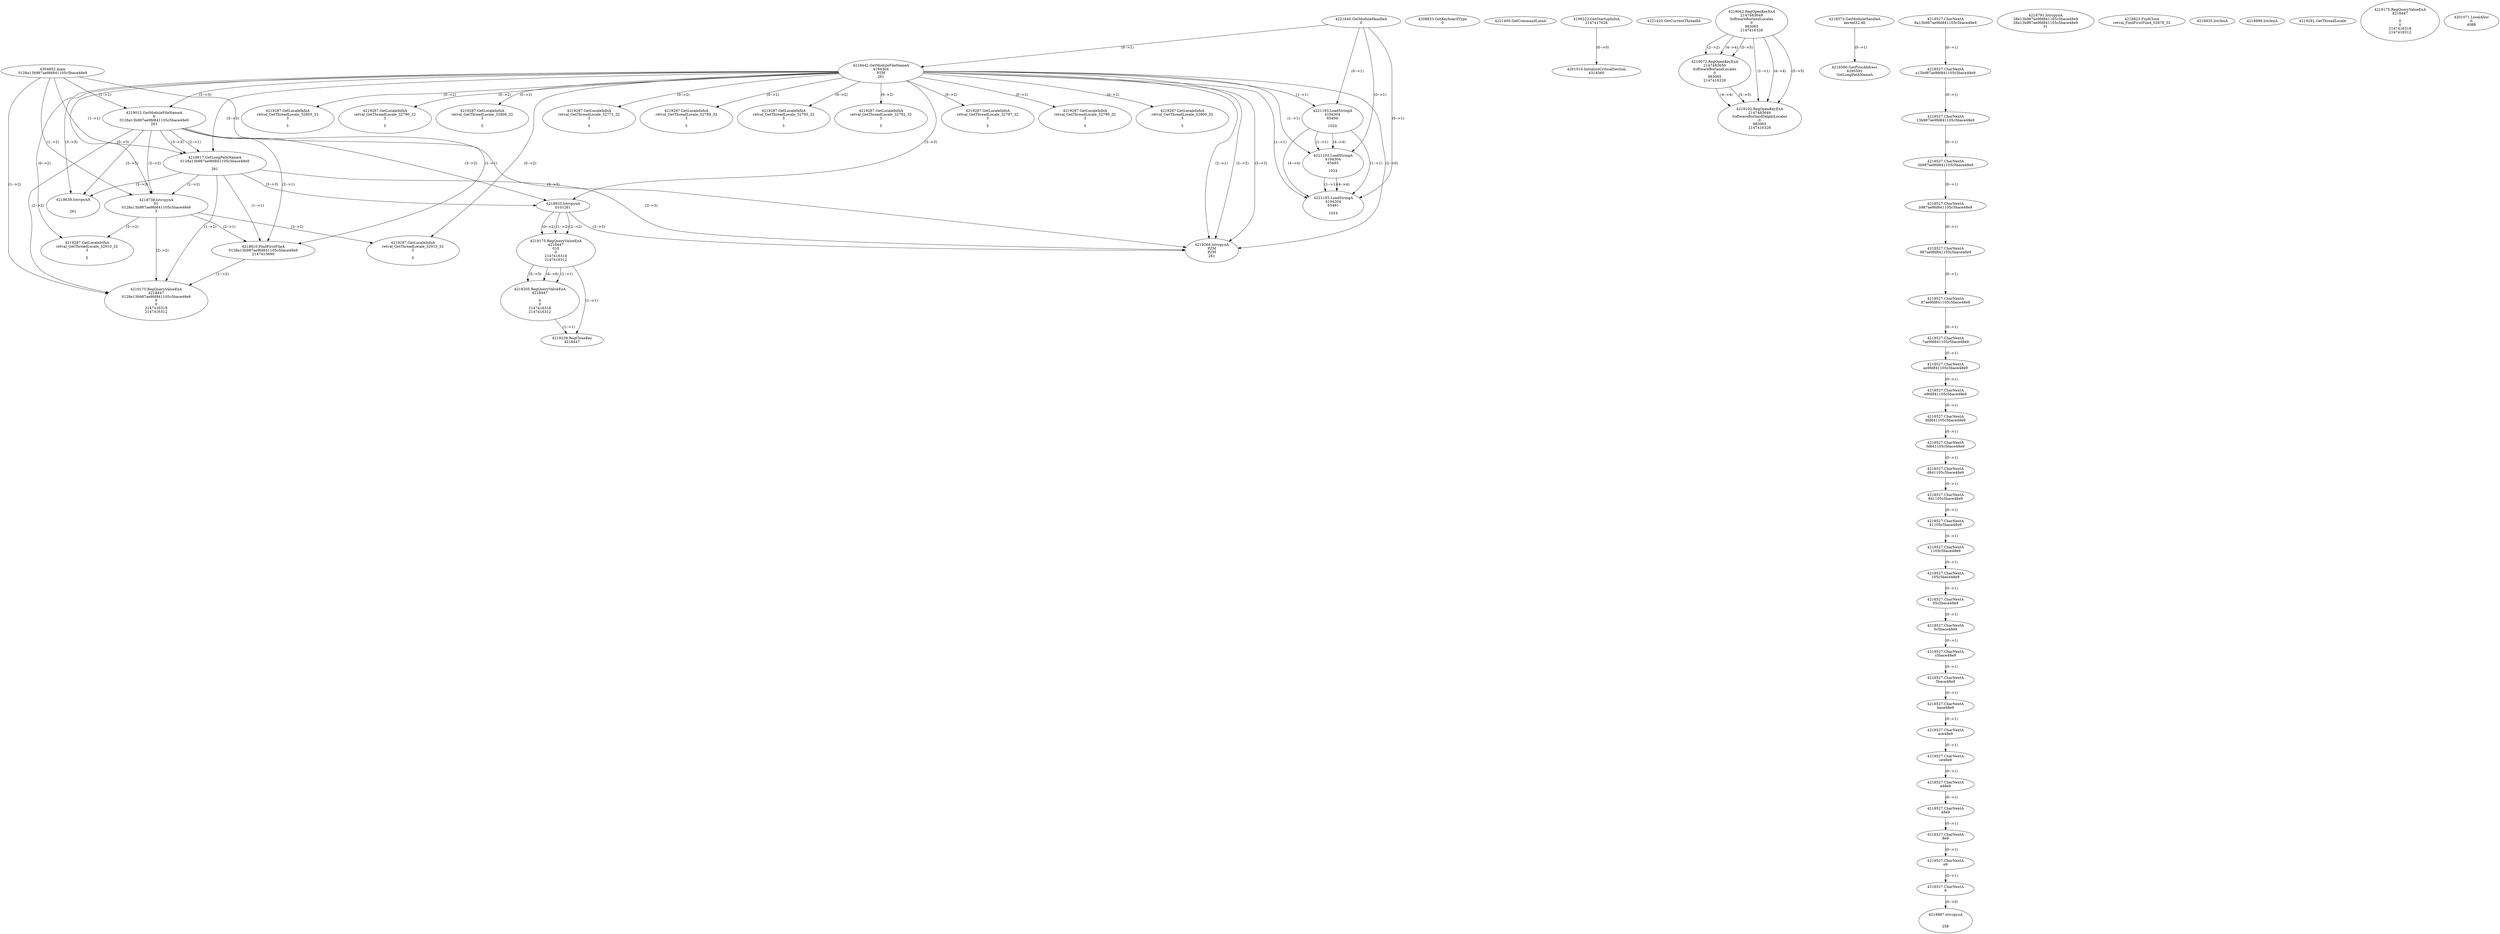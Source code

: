 // Global SCDG with merge call
digraph {
	0 [label="4304852.main
0128a13b987ae9fd841105c5bace48e9"]
	1 [label="4221640.GetModuleHandleA
0"]
	2 [label="4208833.GetKeyboardType
0"]
	3 [label="4221400.GetCommandLineA
"]
	4 [label="4199222.GetStartupInfoA
2147417628"]
	5 [label="4221420.GetCurrentThreadId
"]
	6 [label="4218442.GetModuleFileNameA
4194304
PZM
261"]
	1 -> 6 [label="(0-->1)"]
	7 [label="4219012.GetModuleFileNameA
0
0128a13b987ae9fd841105c5bace48e9
261"]
	0 -> 7 [label="(1-->2)"]
	6 -> 7 [label="(3-->3)"]
	8 [label="4219042.RegOpenKeyExA
2147483649
Software\Borland\Locales
0
983065
2147416328"]
	9 [label="4218573.GetModuleHandleA
kernel32.dll"]
	10 [label="4218590.GetProcAddress
6295592
GetLongPathNameA"]
	9 -> 10 [label="(0-->1)"]
	11 [label="4218617.GetLongPathNameA
0128a13b987ae9fd841105c5bace48e9

261"]
	0 -> 11 [label="(1-->1)"]
	7 -> 11 [label="(2-->1)"]
	6 -> 11 [label="(3-->3)"]
	7 -> 11 [label="(3-->3)"]
	12 [label="4218738.lstrcpynA
01
0128a13b987ae9fd841105c5bace48e9
3"]
	0 -> 12 [label="(1-->2)"]
	7 -> 12 [label="(2-->2)"]
	11 -> 12 [label="(1-->2)"]
	6 -> 12 [label="(0-->3)"]
	13 [label="4218527.CharNextA
8a13b987ae9fd841105c5bace48e9"]
	14 [label="4218527.CharNextA
a13b987ae9fd841105c5bace48e9"]
	13 -> 14 [label="(0-->1)"]
	15 [label="4218527.CharNextA
13b987ae9fd841105c5bace48e9"]
	14 -> 15 [label="(0-->1)"]
	16 [label="4218527.CharNextA
3b987ae9fd841105c5bace48e9"]
	15 -> 16 [label="(0-->1)"]
	17 [label="4218527.CharNextA
b987ae9fd841105c5bace48e9"]
	16 -> 17 [label="(0-->1)"]
	18 [label="4218527.CharNextA
987ae9fd841105c5bace48e9"]
	17 -> 18 [label="(0-->1)"]
	19 [label="4218527.CharNextA
87ae9fd841105c5bace48e9"]
	18 -> 19 [label="(0-->1)"]
	20 [label="4218527.CharNextA
7ae9fd841105c5bace48e9"]
	19 -> 20 [label="(0-->1)"]
	21 [label="4218527.CharNextA
ae9fd841105c5bace48e9"]
	20 -> 21 [label="(0-->1)"]
	22 [label="4218527.CharNextA
e9fd841105c5bace48e9"]
	21 -> 22 [label="(0-->1)"]
	23 [label="4218527.CharNextA
9fd841105c5bace48e9"]
	22 -> 23 [label="(0-->1)"]
	24 [label="4218527.CharNextA
fd841105c5bace48e9"]
	23 -> 24 [label="(0-->1)"]
	25 [label="4218527.CharNextA
d841105c5bace48e9"]
	24 -> 25 [label="(0-->1)"]
	26 [label="4218527.CharNextA
841105c5bace48e9"]
	25 -> 26 [label="(0-->1)"]
	27 [label="4218527.CharNextA
41105c5bace48e9"]
	26 -> 27 [label="(0-->1)"]
	28 [label="4218527.CharNextA
1105c5bace48e9"]
	27 -> 28 [label="(0-->1)"]
	29 [label="4218527.CharNextA
105c5bace48e9"]
	28 -> 29 [label="(0-->1)"]
	30 [label="4218527.CharNextA
05c5bace48e9"]
	29 -> 30 [label="(0-->1)"]
	31 [label="4218527.CharNextA
5c5bace48e9"]
	30 -> 31 [label="(0-->1)"]
	32 [label="4218527.CharNextA
c5bace48e9"]
	31 -> 32 [label="(0-->1)"]
	33 [label="4218527.CharNextA
5bace48e9"]
	32 -> 33 [label="(0-->1)"]
	34 [label="4218527.CharNextA
bace48e9"]
	33 -> 34 [label="(0-->1)"]
	35 [label="4218527.CharNextA
ace48e9"]
	34 -> 35 [label="(0-->1)"]
	36 [label="4218527.CharNextA
ce48e9"]
	35 -> 36 [label="(0-->1)"]
	37 [label="4218527.CharNextA
e48e9"]
	36 -> 37 [label="(0-->1)"]
	38 [label="4218527.CharNextA
48e9"]
	37 -> 38 [label="(0-->1)"]
	39 [label="4218527.CharNextA
8e9"]
	38 -> 39 [label="(0-->1)"]
	40 [label="4218527.CharNextA
e9"]
	39 -> 40 [label="(0-->1)"]
	41 [label="4218527.CharNextA
9"]
	40 -> 41 [label="(0-->1)"]
	42 [label="4218791.lstrcpynA
28a13b987ae9fd841105c5bace48e9
28a13b987ae9fd841105c5bace48e9
31"]
	43 [label="4218810.FindFirstFileA
0128a13b987ae9fd841105c5bace48e9
2147415690"]
	0 -> 43 [label="(1-->1)"]
	7 -> 43 [label="(2-->1)"]
	11 -> 43 [label="(1-->1)"]
	12 -> 43 [label="(2-->1)"]
	44 [label="4218823.FindClose
retval_FindFirstFileA_32878_32"]
	45 [label="4218835.lstrlenA
"]
	46 [label="4218887.lstrcpynA


258"]
	41 -> 46 [label="(0-->0)"]
	47 [label="4218899.lstrlenA
"]
	48 [label="4218933.lstrcpynA
01\
01\
261"]
	6 -> 48 [label="(3-->3)"]
	7 -> 48 [label="(3-->3)"]
	11 -> 48 [label="(3-->3)"]
	49 [label="4219175.RegQueryValueExA
4218447
01\
0
0
2147416318
2147416312"]
	48 -> 49 [label="(1-->2)"]
	48 -> 49 [label="(2-->2)"]
	48 -> 49 [label="(0-->2)"]
	50 [label="4219205.RegQueryValueExA
4218447

0
0
2147416318
2147416312"]
	49 -> 50 [label="(1-->1)"]
	49 -> 50 [label="(5-->5)"]
	49 -> 50 [label="(6-->6)"]
	51 [label="4219239.RegCloseKey
4218447"]
	49 -> 51 [label="(1-->1)"]
	50 -> 51 [label="(1-->1)"]
	52 [label="4219268.lstrcpynA
PZM
PZM
261"]
	6 -> 52 [label="(2-->1)"]
	6 -> 52 [label="(2-->2)"]
	6 -> 52 [label="(3-->3)"]
	7 -> 52 [label="(3-->3)"]
	11 -> 52 [label="(3-->3)"]
	48 -> 52 [label="(3-->3)"]
	6 -> 52 [label="(2-->0)"]
	53 [label="4219281.GetThreadLocale
"]
	54 [label="4219287.GetLocaleInfoA
retval_GetThreadLocale_32910_32
3

5"]
	6 -> 54 [label="(0-->2)"]
	12 -> 54 [label="(3-->2)"]
	55 [label="4221193.LoadStringA
4194304
65494

1024"]
	1 -> 55 [label="(0-->1)"]
	6 -> 55 [label="(1-->1)"]
	56 [label="4219072.RegOpenKeyExA
2147483650
Software\Borland\Locales
0
983065
2147416328"]
	8 -> 56 [label="(2-->2)"]
	8 -> 56 [label="(4-->4)"]
	8 -> 56 [label="(5-->5)"]
	57 [label="4219102.RegOpenKeyExA
2147483649
Software\Borland\Delphi\Locales
0
983065
2147416328"]
	8 -> 57 [label="(1-->1)"]
	8 -> 57 [label="(4-->4)"]
	56 -> 57 [label="(4-->4)"]
	8 -> 57 [label="(5-->5)"]
	56 -> 57 [label="(5-->5)"]
	58 [label="4218638.lstrcpynA


261"]
	6 -> 58 [label="(3-->3)"]
	7 -> 58 [label="(3-->3)"]
	11 -> 58 [label="(3-->3)"]
	59 [label="4219175.RegQueryValueExA
4218447

0
0
2147416318
2147416312"]
	60 [label="4219287.GetLocaleInfoA
retval_GetThreadLocale_32805_32
3

5"]
	6 -> 60 [label="(0-->2)"]
	61 [label="4221193.LoadStringA
4194304
65493

1024"]
	1 -> 61 [label="(0-->1)"]
	6 -> 61 [label="(1-->1)"]
	55 -> 61 [label="(1-->1)"]
	55 -> 61 [label="(4-->4)"]
	62 [label="4201010.InitializeCriticalSection
4314560"]
	4 -> 62 [label="(0-->0)"]
	63 [label="4201071.LocalAlloc
0
4088"]
	64 [label="4219287.GetLocaleInfoA
retval_GetThreadLocale_32790_32
3

5"]
	6 -> 64 [label="(0-->2)"]
	65 [label="4221193.LoadStringA
4194304
65491

1024"]
	1 -> 65 [label="(0-->1)"]
	6 -> 65 [label="(1-->1)"]
	55 -> 65 [label="(1-->1)"]
	61 -> 65 [label="(1-->1)"]
	55 -> 65 [label="(4-->4)"]
	61 -> 65 [label="(4-->4)"]
	66 [label="4219287.GetLocaleInfoA
retval_GetThreadLocale_32806_32
3

5"]
	6 -> 66 [label="(0-->2)"]
	67 [label="4219175.RegQueryValueExA
4218447
0128a13b987ae9fd841105c5bace48e9
0
0
2147416318
2147416312"]
	0 -> 67 [label="(1-->2)"]
	7 -> 67 [label="(2-->2)"]
	11 -> 67 [label="(1-->2)"]
	12 -> 67 [label="(2-->2)"]
	43 -> 67 [label="(1-->2)"]
	68 [label="4219287.GetLocaleInfoA
retval_GetThreadLocale_32915_32
3

5"]
	6 -> 68 [label="(0-->2)"]
	12 -> 68 [label="(3-->2)"]
	69 [label="4219287.GetLocaleInfoA
retval_GetThreadLocale_32771_32
3

5"]
	6 -> 69 [label="(0-->2)"]
	70 [label="4219287.GetLocaleInfoA
retval_GetThreadLocale_32789_32
3

5"]
	6 -> 70 [label="(0-->2)"]
	71 [label="4219287.GetLocaleInfoA
retval_GetThreadLocale_32795_32
3

5"]
	6 -> 71 [label="(0-->2)"]
	72 [label="4219287.GetLocaleInfoA
retval_GetThreadLocale_32792_32
3

5"]
	6 -> 72 [label="(0-->2)"]
	73 [label="4219287.GetLocaleInfoA
retval_GetThreadLocale_32797_32
3

5"]
	6 -> 73 [label="(0-->2)"]
	74 [label="4219287.GetLocaleInfoA
retval_GetThreadLocale_32799_32
3

5"]
	6 -> 74 [label="(0-->2)"]
	75 [label="4219287.GetLocaleInfoA
retval_GetThreadLocale_32800_32
3

5"]
	6 -> 75 [label="(0-->2)"]
}
